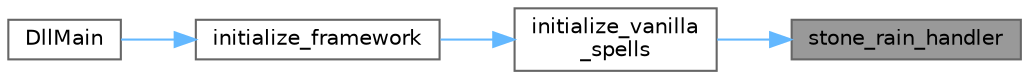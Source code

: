 digraph "stone_rain_handler"
{
 // LATEX_PDF_SIZE
  bgcolor="transparent";
  edge [fontname=Helvetica,fontsize=10,labelfontname=Helvetica,labelfontsize=10];
  node [fontname=Helvetica,fontsize=10,shape=box,height=0.2,width=0.4];
  rankdir="RL";
  Node1 [id="Node000001",label="stone_rain_handler",height=0.2,width=0.4,color="gray40", fillcolor="grey60", style="filled", fontcolor="black",tooltip=" "];
  Node1 -> Node2 [id="edge1_Node000001_Node000002",dir="back",color="steelblue1",style="solid",tooltip=" "];
  Node2 [id="Node000002",label="initialize_vanilla\l_spells",height=0.2,width=0.4,color="grey40", fillcolor="white", style="filled",URL="$sf__vanilla__registry_8cpp.html#ad464df22114c57d7e41361edf691ac01",tooltip=" "];
  Node2 -> Node3 [id="edge2_Node000002_Node000003",dir="back",color="steelblue1",style="solid",tooltip=" "];
  Node3 [id="Node000003",label="initialize_framework",height=0.2,width=0.4,color="grey40", fillcolor="white", style="filled",URL="$sf__registry_8cpp.html#aa653b9256d033c2d02e806489c6a4271",tooltip=" "];
  Node3 -> Node4 [id="edge3_Node000003_Node000004",dir="back",color="steelblue1",style="solid",tooltip=" "];
  Node4 [id="Node000004",label="DllMain",height=0.2,width=0.4,color="grey40", fillcolor="white", style="filled",URL="$sfsf_8cpp.html#a26e64fb39b69bcd9d1274d279f1561b9",tooltip=" "];
}
